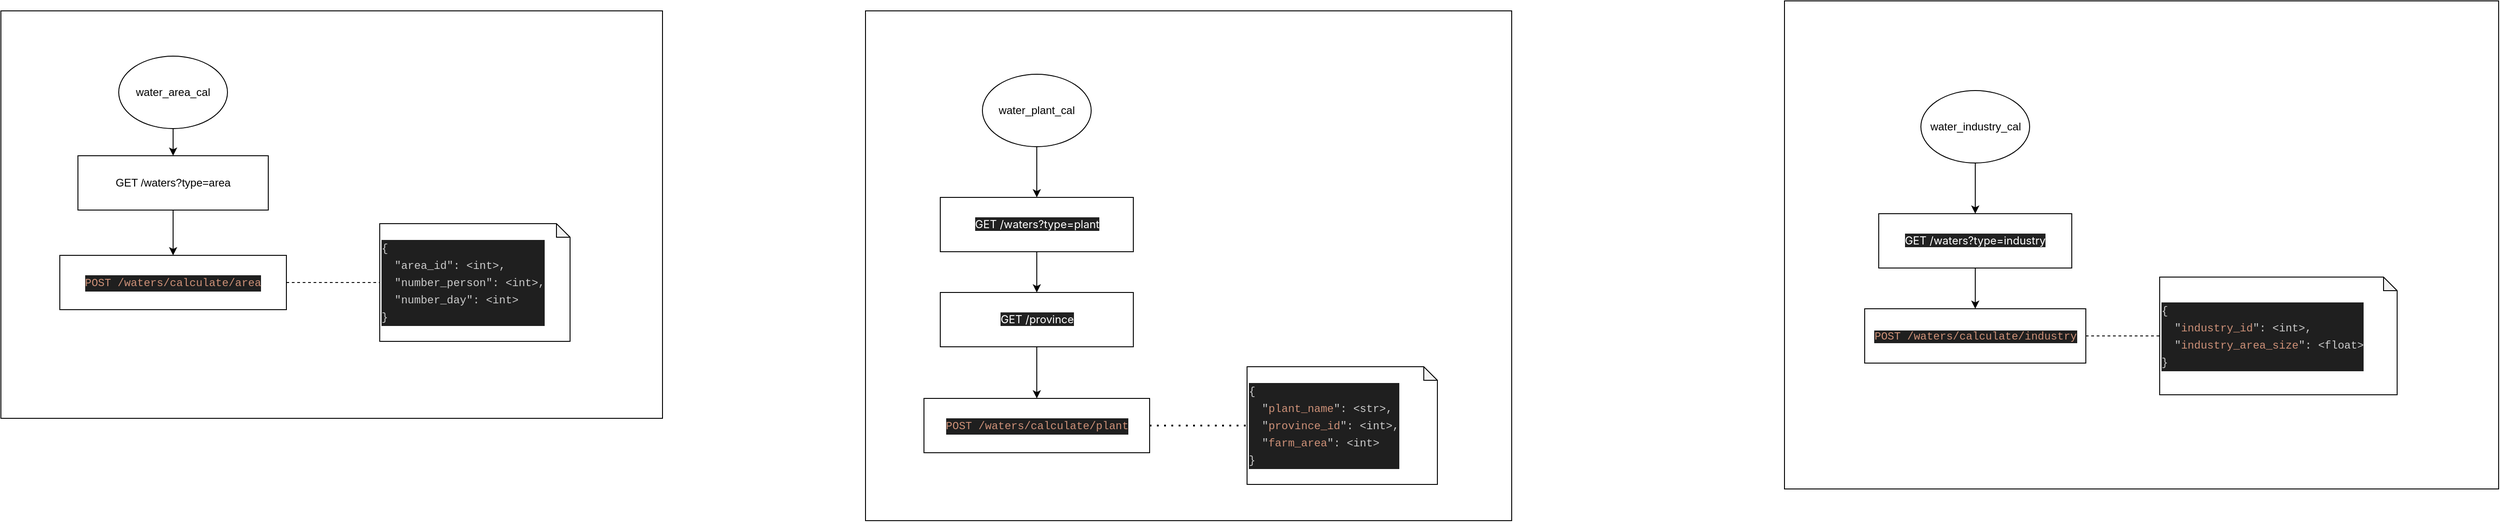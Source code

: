 <mxfile>
    <diagram id="C1VsJyiSO3eSdsrZI4Uc" name="Page-1">
        <mxGraphModel dx="718" dy="860" grid="0" gridSize="10" guides="1" tooltips="1" connect="1" arrows="1" fold="1" page="0" pageScale="1" pageWidth="850" pageHeight="1100" math="0" shadow="0">
            <root>
                <mxCell id="0"/>
                <mxCell id="1" parent="0"/>
                <mxCell id="30" value="" style="rounded=0;whiteSpace=wrap;html=1;" vertex="1" parent="1">
                    <mxGeometry x="2048" y="-51" width="788" height="539" as="geometry"/>
                </mxCell>
                <mxCell id="22" value="" style="rounded=0;whiteSpace=wrap;html=1;" vertex="1" parent="1">
                    <mxGeometry x="1034" y="-40" width="713" height="563" as="geometry"/>
                </mxCell>
                <mxCell id="8" value="" style="rounded=0;whiteSpace=wrap;html=1;" vertex="1" parent="1">
                    <mxGeometry x="80" y="-40" width="730" height="450" as="geometry"/>
                </mxCell>
                <mxCell id="6" style="edgeStyle=none;html=1;exitX=0.5;exitY=1;exitDx=0;exitDy=0;entryX=0.5;entryY=0;entryDx=0;entryDy=0;" edge="1" parent="1" source="2" target="5">
                    <mxGeometry relative="1" as="geometry"/>
                </mxCell>
                <mxCell id="2" value="GET /waters?type=area" style="rounded=0;whiteSpace=wrap;html=1;" vertex="1" parent="1">
                    <mxGeometry x="165" y="120" width="210" height="60" as="geometry"/>
                </mxCell>
                <mxCell id="4" style="edgeStyle=none;html=1;exitX=0.5;exitY=1;exitDx=0;exitDy=0;entryX=0.5;entryY=0;entryDx=0;entryDy=0;" edge="1" parent="1" source="3" target="2">
                    <mxGeometry relative="1" as="geometry"/>
                </mxCell>
                <mxCell id="3" value="water_area_cal" style="ellipse;whiteSpace=wrap;html=1;" vertex="1" parent="1">
                    <mxGeometry x="210" y="10" width="120" height="80" as="geometry"/>
                </mxCell>
                <mxCell id="5" value="&lt;p style=&quot;color: rgb(204, 204, 204); background-color: rgb(31, 31, 31); font-family: Menlo, Monaco, &amp;quot;Courier New&amp;quot;, monospace; line-height: 18px;&quot;&gt;&lt;span style=&quot;color: #ce9178;&quot;&gt;POST /waters/calculate/area&lt;/span&gt;&lt;/p&gt;" style="rounded=0;whiteSpace=wrap;html=1;" vertex="1" parent="1">
                    <mxGeometry x="145" y="230" width="250" height="60" as="geometry"/>
                </mxCell>
                <mxCell id="7" value="&lt;div style=&quot;background-color: rgb(31, 31, 31); line-height: 18px;&quot;&gt;&lt;div style=&quot;&quot;&gt;&lt;font face=&quot;Menlo, Monaco, Courier New, monospace&quot; color=&quot;#cccccc&quot;&gt;{&lt;/font&gt;&lt;/div&gt;&lt;div style=&quot;&quot;&gt;&lt;font face=&quot;Menlo, Monaco, Courier New, monospace&quot; color=&quot;#cccccc&quot;&gt;&amp;nbsp; &quot;area_id&quot;: &amp;lt;int&amp;gt;,&lt;/font&gt;&lt;/div&gt;&lt;div style=&quot;&quot;&gt;&lt;font face=&quot;Menlo, Monaco, Courier New, monospace&quot; color=&quot;#cccccc&quot;&gt;&amp;nbsp; &quot;number_person&quot;: &amp;lt;int&amp;gt;,&lt;/font&gt;&lt;/div&gt;&lt;div style=&quot;&quot;&gt;&lt;font face=&quot;Menlo, Monaco, Courier New, monospace&quot; color=&quot;#cccccc&quot;&gt;&amp;nbsp; &quot;number_day&quot;: &amp;lt;int&amp;gt;&lt;/font&gt;&lt;/div&gt;&lt;div style=&quot;&quot;&gt;&lt;font face=&quot;Menlo, Monaco, Courier New, monospace&quot; color=&quot;#cccccc&quot;&gt;}&lt;/font&gt;&lt;/div&gt;&lt;/div&gt;" style="shape=note;whiteSpace=wrap;html=1;backgroundOutline=1;darkOpacity=0.05;size=15;align=left;" vertex="1" parent="1">
                    <mxGeometry x="498" y="195" width="210" height="130" as="geometry"/>
                </mxCell>
                <mxCell id="11" style="edgeStyle=none;html=1;exitX=0.5;exitY=1;exitDx=0;exitDy=0;entryX=0.5;entryY=0;entryDx=0;entryDy=0;" edge="1" parent="1" source="9" target="10">
                    <mxGeometry relative="1" as="geometry"/>
                </mxCell>
                <mxCell id="9" value="water_plant_cal" style="ellipse;whiteSpace=wrap;html=1;" vertex="1" parent="1">
                    <mxGeometry x="1163" y="30" width="120" height="80" as="geometry"/>
                </mxCell>
                <mxCell id="16" style="edgeStyle=none;html=1;exitX=0.5;exitY=1;exitDx=0;exitDy=0;entryX=0.5;entryY=0;entryDx=0;entryDy=0;" edge="1" parent="1" source="10" target="15">
                    <mxGeometry relative="1" as="geometry"/>
                </mxCell>
                <mxCell id="10" value="&lt;span style=&quot;color: rgb(255, 255, 255); font-family: Inter, system-ui, -apple-system, &amp;quot;system-ui&amp;quot;, &amp;quot;Segoe UI&amp;quot;, Roboto, Oxygen, Ubuntu, Cantarell, &amp;quot;Fira Sans&amp;quot;, &amp;quot;Droid Sans&amp;quot;, Helvetica, Arial, sans-serif; text-align: left; background-color: rgb(33, 33, 33);&quot;&gt;GET /waters?type=plant&lt;/span&gt;" style="rounded=0;whiteSpace=wrap;html=1;" vertex="1" parent="1">
                    <mxGeometry x="1116.5" y="166" width="213" height="60" as="geometry"/>
                </mxCell>
                <mxCell id="12" value="&lt;div style=&quot;color: rgb(204, 204, 204); background-color: rgb(31, 31, 31); font-family: Menlo, Monaco, &amp;quot;Courier New&amp;quot;, monospace; line-height: 18px;&quot;&gt;&lt;span style=&quot;color: #ce9178;&quot;&gt;POST /waters/calculate/plant&lt;/span&gt;&lt;/div&gt;" style="rounded=0;whiteSpace=wrap;html=1;" vertex="1" parent="1">
                    <mxGeometry x="1098.5" y="388" width="249" height="60" as="geometry"/>
                </mxCell>
                <mxCell id="14" value="&lt;div style=&quot;background-color: rgb(31, 31, 31); line-height: 18px;&quot;&gt;&lt;div style=&quot;&quot;&gt;&lt;font face=&quot;Menlo, Monaco, Courier New, monospace&quot; color=&quot;#cccccc&quot;&gt;{&lt;/font&gt;&lt;/div&gt;&lt;div style=&quot;&quot;&gt;&lt;font face=&quot;Menlo, Monaco, Courier New, monospace&quot; color=&quot;#cccccc&quot;&gt;&amp;nbsp; &quot;&lt;/font&gt;&lt;span style=&quot;color: rgb(206, 145, 120); font-family: Menlo, Monaco, &amp;quot;Courier New&amp;quot;, monospace;&quot;&gt;plant_name&lt;/span&gt;&lt;span style=&quot;color: rgb(204, 204, 204); font-family: Menlo, Monaco, &amp;quot;Courier New&amp;quot;, monospace;&quot;&gt;&quot;: &amp;lt;str&amp;gt;,&lt;/span&gt;&lt;br&gt;&lt;/div&gt;&lt;div style=&quot;&quot;&gt;&lt;font face=&quot;Menlo, Monaco, Courier New, monospace&quot; color=&quot;#cccccc&quot;&gt;&amp;nbsp; &quot;&lt;/font&gt;&lt;span style=&quot;color: rgb(206, 145, 120); font-family: Menlo, Monaco, &amp;quot;Courier New&amp;quot;, monospace;&quot;&gt;province_id&lt;/span&gt;&lt;span style=&quot;color: rgb(204, 204, 204); font-family: Menlo, Monaco, &amp;quot;Courier New&amp;quot;, monospace;&quot;&gt;&quot;: &amp;lt;int&amp;gt;,&lt;/span&gt;&lt;br&gt;&lt;/div&gt;&lt;div style=&quot;&quot;&gt;&lt;font face=&quot;Menlo, Monaco, Courier New, monospace&quot; color=&quot;#cccccc&quot;&gt;&amp;nbsp; &quot;&lt;/font&gt;&lt;span style=&quot;color: rgb(206, 145, 120); font-family: Menlo, Monaco, &amp;quot;Courier New&amp;quot;, monospace;&quot;&gt;farm_area&lt;/span&gt;&lt;span style=&quot;color: rgb(204, 204, 204); font-family: Menlo, Monaco, &amp;quot;Courier New&amp;quot;, monospace;&quot;&gt;&quot;: &amp;lt;int&amp;gt;&lt;/span&gt;&lt;br&gt;&lt;/div&gt;&lt;div style=&quot;&quot;&gt;&lt;font face=&quot;Menlo, Monaco, Courier New, monospace&quot; color=&quot;#cccccc&quot;&gt;}&lt;/font&gt;&lt;/div&gt;&lt;/div&gt;" style="shape=note;whiteSpace=wrap;html=1;backgroundOutline=1;darkOpacity=0.05;size=15;align=left;" vertex="1" parent="1">
                    <mxGeometry x="1455" y="353" width="210" height="130" as="geometry"/>
                </mxCell>
                <mxCell id="17" style="edgeStyle=none;html=1;exitX=0.5;exitY=1;exitDx=0;exitDy=0;entryX=0.5;entryY=0;entryDx=0;entryDy=0;" edge="1" parent="1" source="15" target="12">
                    <mxGeometry relative="1" as="geometry"/>
                </mxCell>
                <mxCell id="15" value="&lt;span style=&quot;color: rgb(255, 255, 255); font-family: Inter, system-ui, -apple-system, &amp;quot;system-ui&amp;quot;, &amp;quot;Segoe UI&amp;quot;, Roboto, Oxygen, Ubuntu, Cantarell, &amp;quot;Fira Sans&amp;quot;, &amp;quot;Droid Sans&amp;quot;, Helvetica, Arial, sans-serif; text-align: left; background-color: rgb(33, 33, 33);&quot;&gt;GET /province&lt;/span&gt;" style="rounded=0;whiteSpace=wrap;html=1;" vertex="1" parent="1">
                    <mxGeometry x="1116.5" y="271" width="213" height="60" as="geometry"/>
                </mxCell>
                <mxCell id="20" value="" style="endArrow=none;dashed=1;html=1;dashPattern=1 3;strokeWidth=2;exitX=1;exitY=0.5;exitDx=0;exitDy=0;entryX=0;entryY=0.5;entryDx=0;entryDy=0;entryPerimeter=0;" edge="1" parent="1" source="12" target="14">
                    <mxGeometry width="50" height="50" relative="1" as="geometry">
                        <mxPoint x="1535" y="352" as="sourcePoint"/>
                        <mxPoint x="1585" y="302" as="targetPoint"/>
                    </mxGeometry>
                </mxCell>
                <mxCell id="21" value="" style="endArrow=none;dashed=1;html=1;exitX=1;exitY=0.5;exitDx=0;exitDy=0;entryX=0;entryY=0.5;entryDx=0;entryDy=0;entryPerimeter=0;" edge="1" parent="1" source="5" target="7">
                    <mxGeometry width="50" height="50" relative="1" as="geometry">
                        <mxPoint x="698" y="280" as="sourcePoint"/>
                        <mxPoint x="748" y="230" as="targetPoint"/>
                    </mxGeometry>
                </mxCell>
                <mxCell id="26" style="edgeStyle=none;html=1;exitX=0.5;exitY=1;exitDx=0;exitDy=0;entryX=0.5;entryY=0;entryDx=0;entryDy=0;" edge="1" parent="1" source="23" target="24">
                    <mxGeometry relative="1" as="geometry"/>
                </mxCell>
                <mxCell id="23" value="water_industry_cal" style="ellipse;whiteSpace=wrap;html=1;" vertex="1" parent="1">
                    <mxGeometry x="2198.5" y="48" width="120" height="80" as="geometry"/>
                </mxCell>
                <mxCell id="27" style="edgeStyle=none;html=1;exitX=0.5;exitY=1;exitDx=0;exitDy=0;entryX=0.5;entryY=0;entryDx=0;entryDy=0;" edge="1" parent="1" source="24" target="25">
                    <mxGeometry relative="1" as="geometry"/>
                </mxCell>
                <mxCell id="24" value="&lt;span style=&quot;color: rgb(255, 255, 255); font-family: Inter, system-ui, -apple-system, &amp;quot;system-ui&amp;quot;, &amp;quot;Segoe UI&amp;quot;, Roboto, Oxygen, Ubuntu, Cantarell, &amp;quot;Fira Sans&amp;quot;, &amp;quot;Droid Sans&amp;quot;, Helvetica, Arial, sans-serif; text-align: left; background-color: rgb(33, 33, 33);&quot;&gt;GET /waters?type=industry&lt;/span&gt;" style="rounded=0;whiteSpace=wrap;html=1;" vertex="1" parent="1">
                    <mxGeometry x="2152" y="184" width="213" height="60" as="geometry"/>
                </mxCell>
                <mxCell id="25" value="&lt;span style=&quot;color: rgb(206, 145, 120); font-family: Menlo, Monaco, &amp;quot;Courier New&amp;quot;, monospace; background-color: rgb(31, 31, 31);&quot;&gt;POST /waters/calculate/industry&lt;/span&gt;" style="rounded=0;whiteSpace=wrap;html=1;" vertex="1" parent="1">
                    <mxGeometry x="2136.5" y="289" width="244" height="60" as="geometry"/>
                </mxCell>
                <mxCell id="28" value="&lt;div style=&quot;background-color: rgb(31, 31, 31); line-height: 18px;&quot;&gt;&lt;div style=&quot;&quot;&gt;&lt;font face=&quot;Menlo, Monaco, Courier New, monospace&quot; color=&quot;#cccccc&quot;&gt;{&lt;/font&gt;&lt;/div&gt;&lt;div style=&quot;&quot;&gt;&lt;font face=&quot;Menlo, Monaco, Courier New, monospace&quot; color=&quot;#cccccc&quot;&gt;&amp;nbsp; &quot;&lt;/font&gt;&lt;span style=&quot;color: rgb(206, 145, 120); font-family: Menlo, Monaco, &amp;quot;Courier New&amp;quot;, monospace;&quot;&gt;industry_id&lt;/span&gt;&lt;span style=&quot;color: rgb(204, 204, 204); font-family: Menlo, Monaco, &amp;quot;Courier New&amp;quot;, monospace;&quot;&gt;&quot;: &amp;lt;int&amp;gt;,&lt;/span&gt;&lt;br&gt;&lt;/div&gt;&lt;div style=&quot;&quot;&gt;&lt;font face=&quot;Menlo, Monaco, Courier New, monospace&quot; color=&quot;#cccccc&quot;&gt;&amp;nbsp; &quot;&lt;/font&gt;&lt;span style=&quot;color: rgb(206, 145, 120); font-family: Menlo, Monaco, &amp;quot;Courier New&amp;quot;, monospace;&quot;&gt;industry_area_size&lt;/span&gt;&lt;span style=&quot;color: rgb(204, 204, 204); font-family: Menlo, Monaco, &amp;quot;Courier New&amp;quot;, monospace;&quot;&gt;&quot;: &amp;lt;float&amp;gt;&lt;/span&gt;&lt;/div&gt;&lt;div style=&quot;&quot;&gt;&lt;font face=&quot;Menlo, Monaco, Courier New, monospace&quot; color=&quot;#cccccc&quot;&gt;}&lt;/font&gt;&lt;/div&gt;&lt;/div&gt;" style="shape=note;whiteSpace=wrap;html=1;backgroundOutline=1;darkOpacity=0.05;size=15;align=left;" vertex="1" parent="1">
                    <mxGeometry x="2462" y="254" width="262" height="130" as="geometry"/>
                </mxCell>
                <mxCell id="31" value="" style="endArrow=none;dashed=1;html=1;entryX=0;entryY=0.5;entryDx=0;entryDy=0;entryPerimeter=0;exitX=1;exitY=0.5;exitDx=0;exitDy=0;" edge="1" parent="1" source="25" target="28">
                    <mxGeometry width="50" height="50" relative="1" as="geometry">
                        <mxPoint x="2228" y="350" as="sourcePoint"/>
                        <mxPoint x="2278" y="300" as="targetPoint"/>
                    </mxGeometry>
                </mxCell>
            </root>
        </mxGraphModel>
    </diagram>
</mxfile>